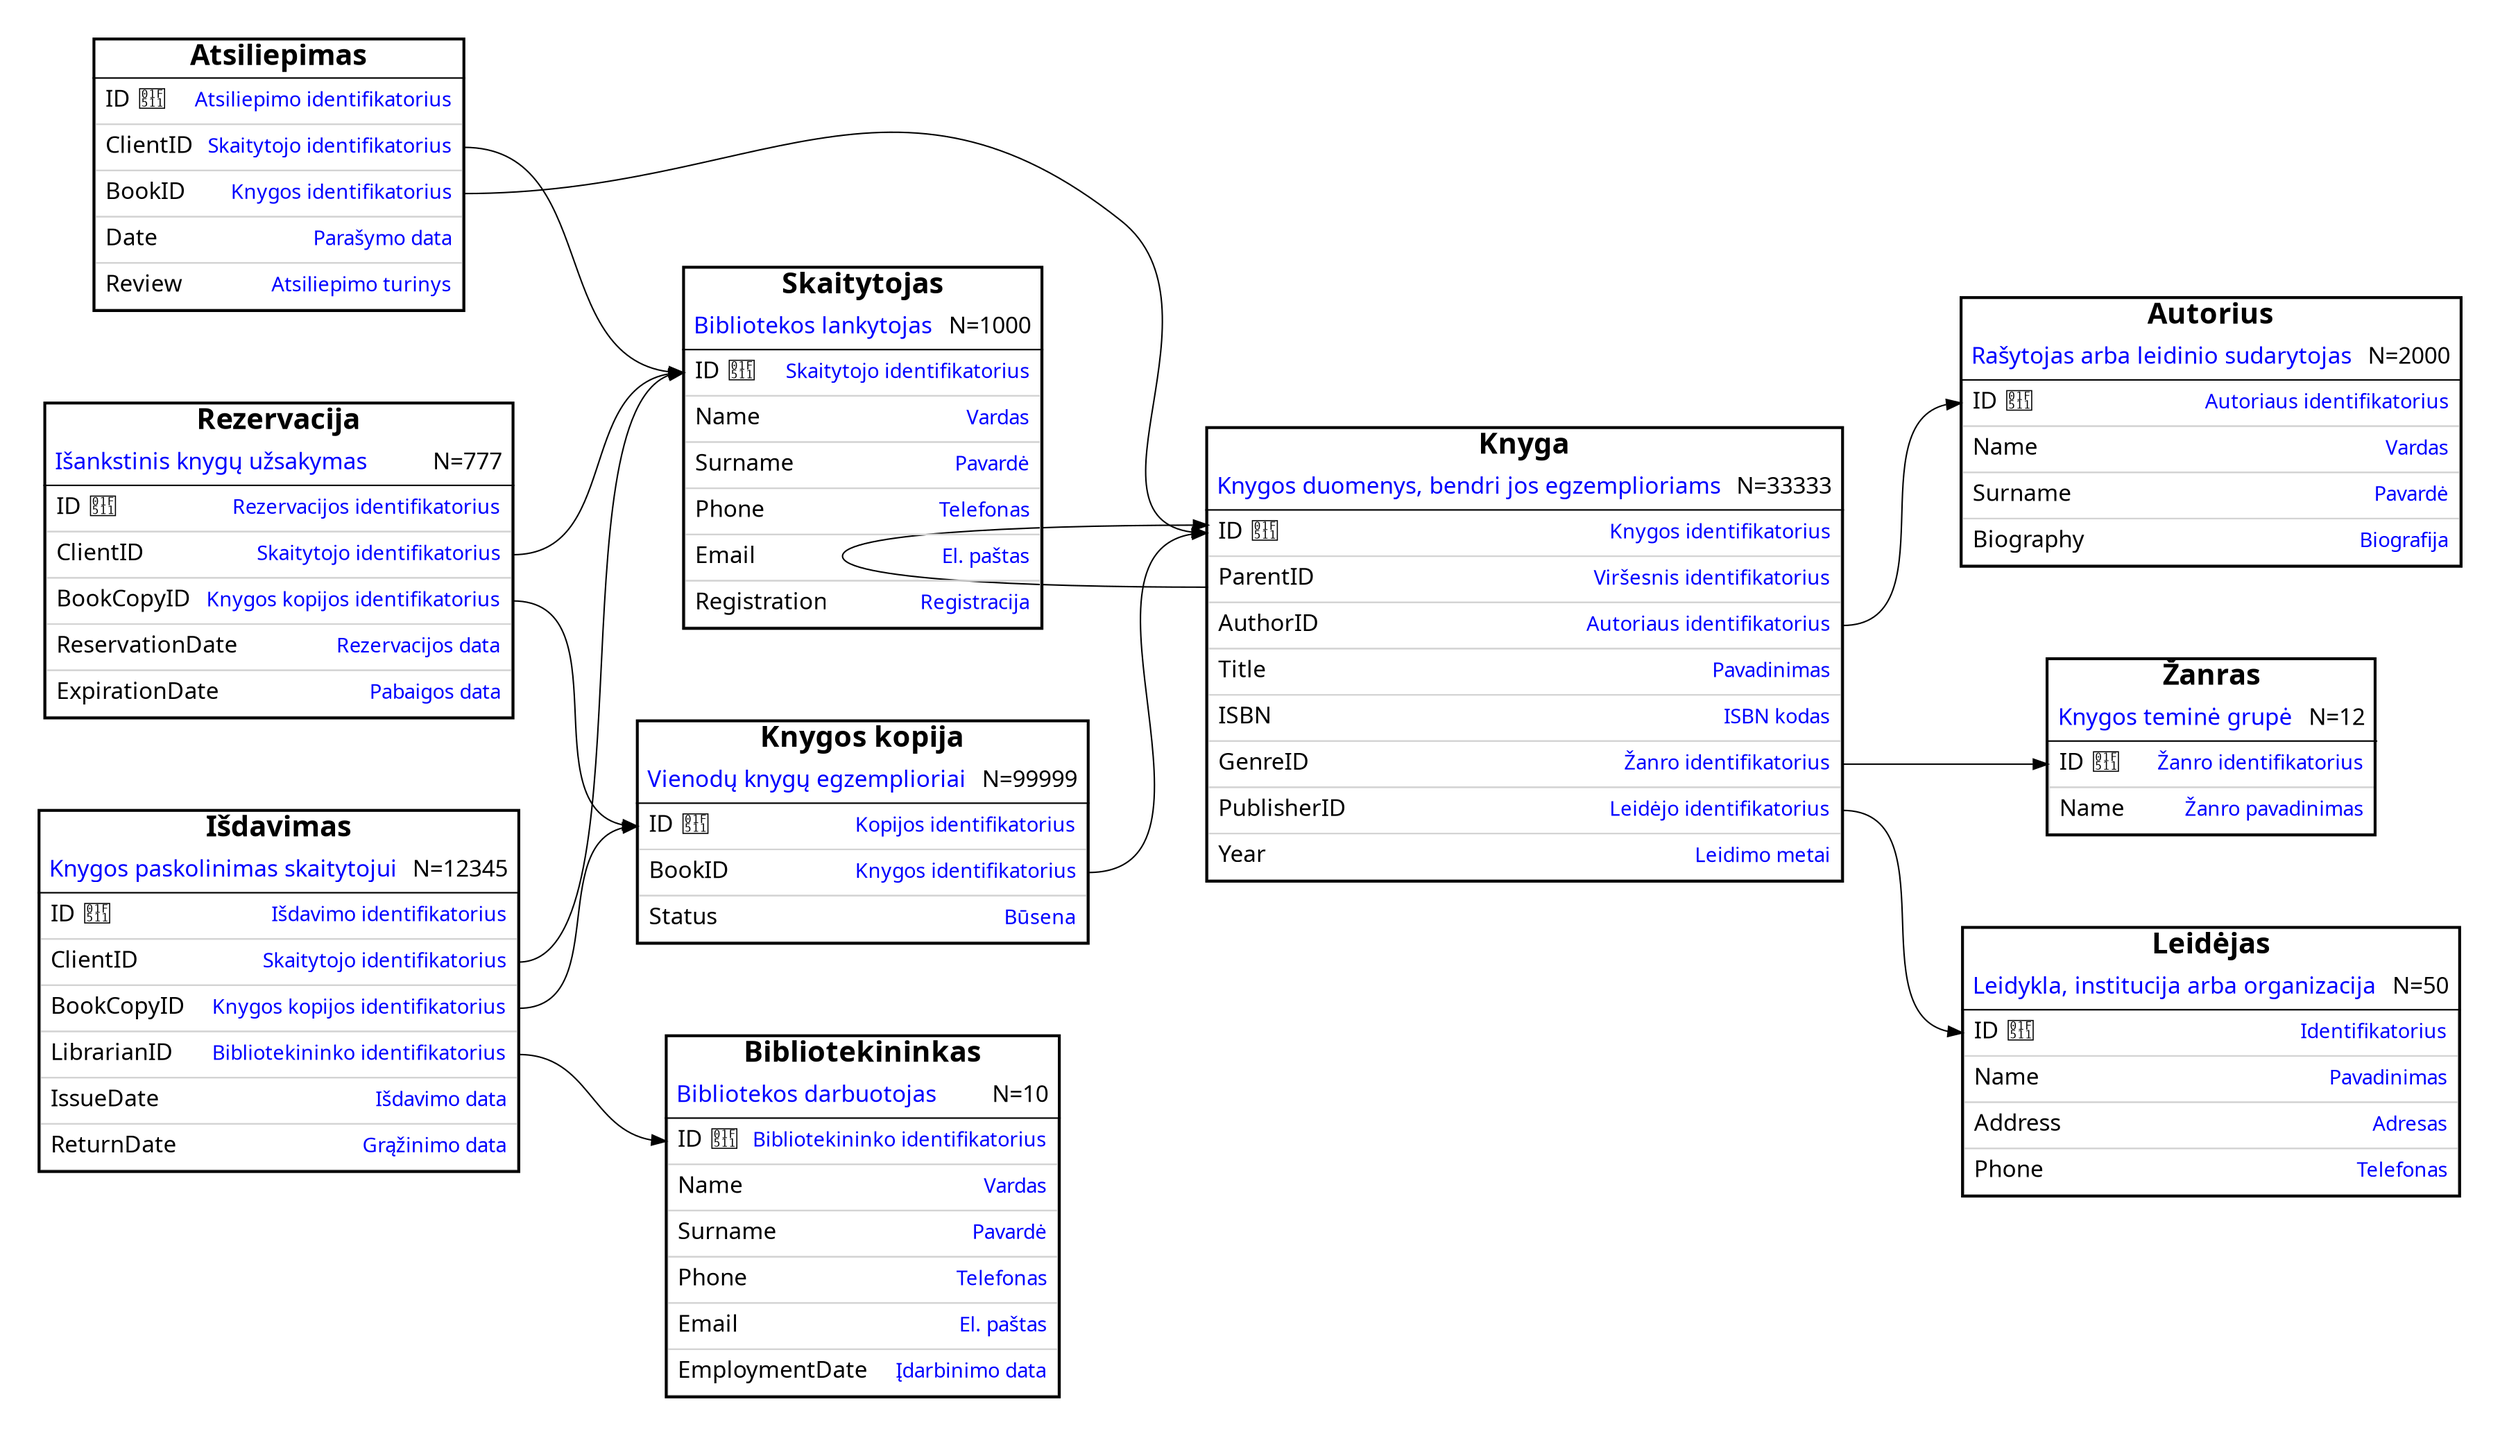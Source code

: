 // Graphviz DOT sintaksės pavyzdys atvaizduojant duombazės lentelių ryšius.
// Sukurta naudojant https://github.com/embar-/pdsa-grapher

digraph {
    // layout: circo dot fdp neato osage sfdp twopi
    graph [overlap=false rankdir="LR"]  // automatinis išdėstymas
    // graph [layout=fdp overlap=false]  // fdp išdėstymas vienas tinkamesnių šiam atvejui
    // graph [layout=neato overlap=false]  // neato išdėstymas vienas tinkamesnių šiam atvejui

    // fontname="Times-Roman" yra numatytasis šriftas
    // fontname="Verdana" tinka mažoms raidėms, bet gali netikti plotis
    node [margin=0.3 shape=none fontname="Verdana"]

    "Knyga" [label=<<TABLE BORDER="2" CELLBORDER="0" CELLSPACING="0">
        <TR><TD PORT=" "><FONT POINT-SIZE="20"><B>Knyga</B></FONT></TD></TR>
        <TR><TD><TABLE BORDER="0"><TR><TD ALIGN="LEFT"><FONT POINT-SIZE="16" COLOR="blue">Knygos duomenys, bendri jos egzemplioriams</FONT></TD>
        <TD ALIGN="RIGHT" COLOR="blue"><FONT POINT-SIZE="16"> N=33333</FONT></TD></TR></TABLE></TD></TR>
        <HR></HR>
        <TR><TD PORT="ID" ALIGN="LEFT" BORDER="1" COLOR="lightgray"><TABLE BORDER="0"><TR>
            <TD ALIGN="LEFT"><FONT POINT-SIZE="16">ID 🔑</FONT></TD>
            <TD ALIGN="RIGHT"><FONT COLOR="blue"> Knygos identifikatorius</FONT></TD>
        </TR></TABLE></TD></TR>
        <TR><TD PORT="ParentID" ALIGN="LEFT" BORDER="1" COLOR="lightgray"><TABLE BORDER="0"><TR>
            <TD ALIGN="LEFT"><FONT POINT-SIZE="16">ParentID</FONT></TD>
            <TD ALIGN="RIGHT"><FONT COLOR="blue"> Viršesnis identifikatorius</FONT></TD>
        </TR></TABLE></TD></TR>
        <TR><TD PORT="AuthorID" ALIGN="LEFT" BORDER="1" COLOR="lightgray"><TABLE BORDER="0"><TR>
            <TD ALIGN="LEFT"><FONT POINT-SIZE="16">AuthorID</FONT></TD>
            <TD ALIGN="RIGHT"><FONT COLOR="blue"> Autoriaus identifikatorius</FONT></TD>
        </TR></TABLE></TD></TR>
        <TR><TD PORT="Title" ALIGN="LEFT" BORDER="1" COLOR="lightgray"><TABLE BORDER="0"><TR>
            <TD ALIGN="LEFT"><FONT POINT-SIZE="16">Title</FONT></TD>
            <TD ALIGN="RIGHT"><FONT COLOR="blue"> Pavadinimas</FONT></TD>
        </TR></TABLE></TD></TR>
        <TR><TD PORT="ISBN" ALIGN="LEFT" BORDER="1" COLOR="lightgray"><TABLE BORDER="0"><TR>
            <TD ALIGN="LEFT"><FONT POINT-SIZE="16">ISBN</FONT></TD>
            <TD ALIGN="RIGHT"><FONT COLOR="blue"> ISBN kodas</FONT></TD>
        </TR></TABLE></TD></TR>
        <TR><TD PORT="GenreID" ALIGN="LEFT" BORDER="1" COLOR="lightgray"><TABLE BORDER="0"><TR>
            <TD ALIGN="LEFT"><FONT POINT-SIZE="16">GenreID</FONT></TD>
            <TD ALIGN="RIGHT"><FONT COLOR="blue"> Žanro identifikatorius</FONT></TD>
        </TR></TABLE></TD></TR>
        <TR><TD PORT="PublisherID" ALIGN="LEFT" BORDER="1" COLOR="lightgray"><TABLE BORDER="0"><TR>
            <TD ALIGN="LEFT"><FONT POINT-SIZE="16">PublisherID</FONT></TD>
            <TD ALIGN="RIGHT"><FONT COLOR="blue"> Leidėjo identifikatorius</FONT></TD>
        </TR></TABLE></TD></TR>
        <TR><TD PORT="Year" ALIGN="LEFT" BORDER="1" COLOR="lightgray"><TABLE BORDER="0"><TR>
            <TD ALIGN="LEFT"><FONT POINT-SIZE="16">Year</FONT></TD>
            <TD ALIGN="RIGHT"><FONT COLOR="blue"> Leidimo metai</FONT></TD>
        </TR></TABLE></TD></TR>
        </TABLE>>]

    "Autorius" [label=<<TABLE BORDER="2" CELLBORDER="0" CELLSPACING="0">
        <TR><TD PORT=" "><FONT POINT-SIZE="20"><B>Autorius</B></FONT></TD></TR>
        <TR><TD><TABLE BORDER="0"><TR><TD ALIGN="LEFT"><FONT POINT-SIZE="16" COLOR="blue">Rašytojas arba leidinio sudarytojas</FONT></TD>
        <TD ALIGN="RIGHT" COLOR="blue"><FONT POINT-SIZE="16"> N=2000</FONT></TD></TR></TABLE></TD></TR>
        <HR></HR>
        <TR><TD PORT="ID" ALIGN="LEFT" BORDER="1" COLOR="lightgray"><TABLE BORDER="0"><TR>
            <TD ALIGN="LEFT"><FONT POINT-SIZE="16">ID 🔑</FONT></TD>
            <TD ALIGN="RIGHT"><FONT COLOR="blue"> Autoriaus identifikatorius</FONT></TD>
        </TR></TABLE></TD></TR>
        <TR><TD PORT="Name" ALIGN="LEFT" BORDER="1" COLOR="lightgray"><TABLE BORDER="0"><TR>
            <TD ALIGN="LEFT"><FONT POINT-SIZE="16">Name</FONT></TD>
            <TD ALIGN="RIGHT"><FONT COLOR="blue"> Vardas</FONT></TD>
        </TR></TABLE></TD></TR>
        <TR><TD PORT="Surname" ALIGN="LEFT" BORDER="1" COLOR="lightgray"><TABLE BORDER="0"><TR>
            <TD ALIGN="LEFT"><FONT POINT-SIZE="16">Surname</FONT></TD>
            <TD ALIGN="RIGHT"><FONT COLOR="blue"> Pavardė</FONT></TD>
        </TR></TABLE></TD></TR>
        <TR><TD PORT="Biography" ALIGN="LEFT" BORDER="1" COLOR="lightgray"><TABLE BORDER="0"><TR>
            <TD ALIGN="LEFT"><FONT POINT-SIZE="16">Biography</FONT></TD>
            <TD ALIGN="RIGHT"><FONT COLOR="blue"> Biografija</FONT></TD>
        </TR></TABLE></TD></TR>
        </TABLE>>]

    "Leidėjas" [label=<<TABLE BORDER="2" CELLBORDER="0" CELLSPACING="0">
        <TR><TD PORT=" "><FONT POINT-SIZE="20"><B>Leidėjas</B></FONT></TD></TR>
        <TR><TD><TABLE BORDER="0"><TR><TD ALIGN="LEFT"><FONT POINT-SIZE="16" COLOR="blue">Leidykla, institucija arba organizacija</FONT></TD>
        <TD ALIGN="RIGHT" COLOR="blue"><FONT POINT-SIZE="16"> N=50</FONT></TD></TR></TABLE></TD></TR>
        <HR></HR>
        <TR><TD PORT="ID" ALIGN="LEFT" BORDER="1" COLOR="lightgray"><TABLE BORDER="0"><TR>
            <TD ALIGN="LEFT"><FONT POINT-SIZE="16">ID 🔑</FONT></TD>
            <TD ALIGN="RIGHT"><FONT COLOR="blue"> Identifikatorius</FONT></TD>
        </TR></TABLE></TD></TR>
        <TR><TD PORT="Name" ALIGN="LEFT" BORDER="1" COLOR="lightgray"><TABLE BORDER="0"><TR>
            <TD ALIGN="LEFT"><FONT POINT-SIZE="16">Name</FONT></TD>
            <TD ALIGN="RIGHT"><FONT COLOR="blue"> Pavadinimas</FONT></TD>
        </TR></TABLE></TD></TR>
        <TR><TD PORT="Address" ALIGN="LEFT" BORDER="1" COLOR="lightgray"><TABLE BORDER="0"><TR>
            <TD ALIGN="LEFT"><FONT POINT-SIZE="16">Address</FONT></TD>
            <TD ALIGN="RIGHT"><FONT COLOR="blue"> Adresas</FONT></TD>
        </TR></TABLE></TD></TR>
        <TR><TD PORT="Phone" ALIGN="LEFT" BORDER="1" COLOR="lightgray"><TABLE BORDER="0"><TR>
            <TD ALIGN="LEFT"><FONT POINT-SIZE="16">Phone</FONT></TD>
            <TD ALIGN="RIGHT"><FONT COLOR="blue"> Telefonas</FONT></TD>
        </TR></TABLE></TD></TR>
        </TABLE>>]

    "Žanras" [label=<<TABLE BORDER="2" CELLBORDER="0" CELLSPACING="0">
        <TR><TD PORT=" "><FONT POINT-SIZE="20"><B>Žanras</B></FONT></TD></TR>
        <TR><TD><TABLE BORDER="0"><TR><TD ALIGN="LEFT"><FONT POINT-SIZE="16" COLOR="blue">Knygos teminė grupė</FONT></TD>
        <TD ALIGN="RIGHT" COLOR="blue"><FONT POINT-SIZE="16"> N=12</FONT></TD></TR></TABLE></TD></TR>
        <HR></HR>
        <TR><TD PORT="ID" ALIGN="LEFT" BORDER="1" COLOR="lightgray"><TABLE BORDER="0"><TR>
            <TD ALIGN="LEFT"><FONT POINT-SIZE="16">ID 🔑</FONT></TD>
            <TD ALIGN="RIGHT"><FONT COLOR="blue"> Žanro identifikatorius</FONT></TD>
        </TR></TABLE></TD></TR>
        <TR><TD PORT="Name" ALIGN="LEFT" BORDER="1" COLOR="lightgray"><TABLE BORDER="0"><TR>
            <TD ALIGN="LEFT"><FONT POINT-SIZE="16">Name</FONT></TD>
            <TD ALIGN="RIGHT"><FONT COLOR="blue"> Žanro pavadinimas</FONT></TD>
        </TR></TABLE></TD></TR>
        </TABLE>>]

    "Atsiliepimas" [label=<<TABLE BORDER="2" CELLBORDER="0" CELLSPACING="0">
        <TR><TD PORT=" "><FONT POINT-SIZE="20"><B>Atsiliepimas</B></FONT></TD></TR>
        <HR></HR>
        <TR><TD PORT="ID" ALIGN="LEFT" BORDER="1" COLOR="lightgray"><TABLE BORDER="0"><TR>
            <TD ALIGN="LEFT"><FONT POINT-SIZE="16">ID 🔑</FONT></TD>
            <TD ALIGN="RIGHT"><FONT COLOR="blue"> Atsiliepimo identifikatorius</FONT></TD>
        </TR></TABLE></TD></TR>
        <TR><TD PORT="ClientID" ALIGN="LEFT" BORDER="1" COLOR="lightgray"><TABLE BORDER="0"><TR>
            <TD ALIGN="LEFT"><FONT POINT-SIZE="16">ClientID</FONT></TD>
            <TD ALIGN="RIGHT"><FONT COLOR="blue"> Skaitytojo identifikatorius</FONT></TD>
        </TR></TABLE></TD></TR>
        <TR><TD PORT="BookID" ALIGN="LEFT" BORDER="1" COLOR="lightgray"><TABLE BORDER="0"><TR>
            <TD ALIGN="LEFT"><FONT POINT-SIZE="16">BookID</FONT></TD>
            <TD ALIGN="RIGHT"><FONT COLOR="blue"> Knygos identifikatorius</FONT></TD>
        </TR></TABLE></TD></TR>
        <TR><TD PORT="Date" ALIGN="LEFT" BORDER="1" COLOR="lightgray"><TABLE BORDER="0"><TR>
            <TD ALIGN="LEFT"><FONT POINT-SIZE="16">Date</FONT></TD>
            <TD ALIGN="RIGHT"><FONT COLOR="blue"> Parašymo data</FONT></TD>
        </TR></TABLE></TD></TR>
        <TR><TD PORT="Review" ALIGN="LEFT" BORDER="1" COLOR="lightgray"><TABLE BORDER="0"><TR>
            <TD ALIGN="LEFT"><FONT POINT-SIZE="16">Review</FONT></TD>
            <TD ALIGN="RIGHT"><FONT COLOR="blue"> Atsiliepimo turinys</FONT></TD>
        </TR></TABLE></TD></TR>
        </TABLE>>]

    "Knygos kopija" [label=<<TABLE BORDER="2" CELLBORDER="0" CELLSPACING="0">
        <TR><TD PORT=" "><FONT POINT-SIZE="20"><B>Knygos kopija</B></FONT></TD></TR>
        <TR><TD><TABLE BORDER="0"><TR><TD ALIGN="LEFT"><FONT POINT-SIZE="16" COLOR="blue">Vienodų knygų egzemplioriai</FONT></TD>
        <TD ALIGN="RIGHT" COLOR="blue"><FONT POINT-SIZE="16"> N=99999</FONT></TD></TR></TABLE></TD></TR>
        <HR></HR>
        <TR><TD PORT="ID" ALIGN="LEFT" BORDER="1" COLOR="lightgray"><TABLE BORDER="0"><TR>
            <TD ALIGN="LEFT"><FONT POINT-SIZE="16">ID 🔑</FONT></TD>
            <TD ALIGN="RIGHT"><FONT COLOR="blue"> Kopijos identifikatorius</FONT></TD>
        </TR></TABLE></TD></TR>
        <TR><TD PORT="BookID" ALIGN="LEFT" BORDER="1" COLOR="lightgray"><TABLE BORDER="0"><TR>
            <TD ALIGN="LEFT"><FONT POINT-SIZE="16">BookID</FONT></TD>
            <TD ALIGN="RIGHT"><FONT COLOR="blue"> Knygos identifikatorius</FONT></TD>
        </TR></TABLE></TD></TR>
        <TR><TD PORT="Status" ALIGN="LEFT" BORDER="1" COLOR="lightgray"><TABLE BORDER="0"><TR>
            <TD ALIGN="LEFT"><FONT POINT-SIZE="16">Status</FONT></TD>
            <TD ALIGN="RIGHT"><FONT COLOR="blue"> Būsena</FONT></TD>
        </TR></TABLE></TD></TR>
        </TABLE>>]

    "Išdavimas" [label=<<TABLE BORDER="2" CELLBORDER="0" CELLSPACING="0">
        <TR><TD PORT=" "><FONT POINT-SIZE="20"><B>Išdavimas</B></FONT></TD></TR>
        <TR><TD><TABLE BORDER="0"><TR><TD ALIGN="LEFT"><FONT POINT-SIZE="16" COLOR="blue">Knygos paskolinimas skaitytojui</FONT></TD>
        <TD ALIGN="RIGHT" COLOR="blue"><FONT POINT-SIZE="16"> N=12345</FONT></TD></TR></TABLE></TD></TR>
        <HR></HR>
        <TR><TD PORT="ID" ALIGN="LEFT" BORDER="1" COLOR="lightgray"><TABLE BORDER="0"><TR>
            <TD ALIGN="LEFT"><FONT POINT-SIZE="16">ID 🔑</FONT></TD>
            <TD ALIGN="RIGHT"><FONT COLOR="blue"> Išdavimo identifikatorius</FONT></TD>
        </TR></TABLE></TD></TR>
        <TR><TD PORT="ClientID" ALIGN="LEFT" BORDER="1" COLOR="lightgray"><TABLE BORDER="0"><TR>
            <TD ALIGN="LEFT"><FONT POINT-SIZE="16">ClientID</FONT></TD>
            <TD ALIGN="RIGHT"><FONT COLOR="blue"> Skaitytojo identifikatorius</FONT></TD>
        </TR></TABLE></TD></TR>
        <TR><TD PORT="BookCopyID" ALIGN="LEFT" BORDER="1" COLOR="lightgray"><TABLE BORDER="0"><TR>
            <TD ALIGN="LEFT"><FONT POINT-SIZE="16">BookCopyID</FONT></TD>
            <TD ALIGN="RIGHT"><FONT COLOR="blue"> Knygos kopijos identifikatorius</FONT></TD>
        </TR></TABLE></TD></TR>
        <TR><TD PORT="LibrarianID" ALIGN="LEFT" BORDER="1" COLOR="lightgray"><TABLE BORDER="0"><TR>
            <TD ALIGN="LEFT"><FONT POINT-SIZE="16">LibrarianID</FONT></TD>
            <TD ALIGN="RIGHT"><FONT COLOR="blue"> Bibliotekininko identifikatorius</FONT></TD>
        </TR></TABLE></TD></TR>
        <TR><TD PORT="IssueDate" ALIGN="LEFT" BORDER="1" COLOR="lightgray"><TABLE BORDER="0"><TR>
            <TD ALIGN="LEFT"><FONT POINT-SIZE="16">IssueDate</FONT></TD>
            <TD ALIGN="RIGHT"><FONT COLOR="blue"> Išdavimo data</FONT></TD>
        </TR></TABLE></TD></TR>
        <TR><TD PORT="ReturnDate" ALIGN="LEFT" BORDER="1" COLOR="lightgray"><TABLE BORDER="0"><TR>
            <TD ALIGN="LEFT"><FONT POINT-SIZE="16">ReturnDate</FONT></TD>
            <TD ALIGN="RIGHT"><FONT COLOR="blue"> Grąžinimo data</FONT></TD>
        </TR></TABLE></TD></TR>
        </TABLE>>]

    "Skaitytojas" [label=<<TABLE BORDER="2" CELLBORDER="0" CELLSPACING="0">
        <TR><TD PORT=" "><FONT POINT-SIZE="20"><B>Skaitytojas</B></FONT></TD></TR>
        <TR><TD><TABLE BORDER="0"><TR><TD ALIGN="LEFT"><FONT POINT-SIZE="16" COLOR="blue">Bibliotekos lankytojas</FONT></TD>
        <TD ALIGN="RIGHT" COLOR="blue"><FONT POINT-SIZE="16"> N=1000</FONT></TD></TR></TABLE></TD></TR>
        <HR></HR>
        <TR><TD PORT="ID" ALIGN="LEFT" BORDER="1" COLOR="lightgray"><TABLE BORDER="0"><TR>
            <TD ALIGN="LEFT"><FONT POINT-SIZE="16">ID 🔑</FONT></TD>
            <TD ALIGN="RIGHT"><FONT COLOR="blue"> Skaitytojo identifikatorius</FONT></TD>
        </TR></TABLE></TD></TR>
        <TR><TD PORT="Name" ALIGN="LEFT" BORDER="1" COLOR="lightgray"><TABLE BORDER="0"><TR>
            <TD ALIGN="LEFT"><FONT POINT-SIZE="16">Name</FONT></TD>
            <TD ALIGN="RIGHT"><FONT COLOR="blue"> Vardas</FONT></TD>
        </TR></TABLE></TD></TR>
        <TR><TD PORT="Surname" ALIGN="LEFT" BORDER="1" COLOR="lightgray"><TABLE BORDER="0"><TR>
            <TD ALIGN="LEFT"><FONT POINT-SIZE="16">Surname</FONT></TD>
            <TD ALIGN="RIGHT"><FONT COLOR="blue"> Pavardė</FONT></TD>
        </TR></TABLE></TD></TR>
        <TR><TD PORT="Phone" ALIGN="LEFT" BORDER="1" COLOR="lightgray"><TABLE BORDER="0"><TR>
            <TD ALIGN="LEFT"><FONT POINT-SIZE="16">Phone</FONT></TD>
            <TD ALIGN="RIGHT"><FONT COLOR="blue"> Telefonas</FONT></TD>
        </TR></TABLE></TD></TR>
        <TR><TD PORT="Email" ALIGN="LEFT" BORDER="1" COLOR="lightgray"><TABLE BORDER="0"><TR>
            <TD ALIGN="LEFT"><FONT POINT-SIZE="16">Email</FONT></TD>
            <TD ALIGN="RIGHT"><FONT COLOR="blue"> El. paštas</FONT></TD>
        </TR></TABLE></TD></TR>
        <TR><TD PORT="Registration" ALIGN="LEFT" BORDER="1" COLOR="lightgray"><TABLE BORDER="0"><TR>
            <TD ALIGN="LEFT"><FONT POINT-SIZE="16">Registration</FONT></TD>
            <TD ALIGN="RIGHT"><FONT COLOR="blue"> Registracija</FONT></TD>
        </TR></TABLE></TD></TR>
        </TABLE>>]

    "Bibliotekininkas" [label=<<TABLE BORDER="2" CELLBORDER="0" CELLSPACING="0">
        <TR><TD PORT=" "><FONT POINT-SIZE="20"><B>Bibliotekininkas</B></FONT></TD></TR>
        <TR><TD><TABLE BORDER="0"><TR><TD ALIGN="LEFT"><FONT POINT-SIZE="16" COLOR="blue">Bibliotekos darbuotojas</FONT></TD>
        <TD ALIGN="RIGHT" COLOR="blue"><FONT POINT-SIZE="16"> N=10</FONT></TD></TR></TABLE></TD></TR>
        <HR></HR>
        <TR><TD PORT="ID" ALIGN="LEFT" BORDER="1" COLOR="lightgray"><TABLE BORDER="0"><TR>
            <TD ALIGN="LEFT"><FONT POINT-SIZE="16">ID 🔑</FONT></TD>
            <TD ALIGN="RIGHT"><FONT COLOR="blue"> Bibliotekininko identifikatorius</FONT></TD>
        </TR></TABLE></TD></TR>
        <TR><TD PORT="Name" ALIGN="LEFT" BORDER="1" COLOR="lightgray"><TABLE BORDER="0"><TR>
            <TD ALIGN="LEFT"><FONT POINT-SIZE="16">Name</FONT></TD>
            <TD ALIGN="RIGHT"><FONT COLOR="blue"> Vardas</FONT></TD>
        </TR></TABLE></TD></TR>
        <TR><TD PORT="Surname" ALIGN="LEFT" BORDER="1" COLOR="lightgray"><TABLE BORDER="0"><TR>
            <TD ALIGN="LEFT"><FONT POINT-SIZE="16">Surname</FONT></TD>
            <TD ALIGN="RIGHT"><FONT COLOR="blue"> Pavardė</FONT></TD>
        </TR></TABLE></TD></TR>
        <TR><TD PORT="Phone" ALIGN="LEFT" BORDER="1" COLOR="lightgray"><TABLE BORDER="0"><TR>
            <TD ALIGN="LEFT"><FONT POINT-SIZE="16">Phone</FONT></TD>
            <TD ALIGN="RIGHT"><FONT COLOR="blue"> Telefonas</FONT></TD>
        </TR></TABLE></TD></TR>
        <TR><TD PORT="Email" ALIGN="LEFT" BORDER="1" COLOR="lightgray"><TABLE BORDER="0"><TR>
            <TD ALIGN="LEFT"><FONT POINT-SIZE="16">Email</FONT></TD>
            <TD ALIGN="RIGHT"><FONT COLOR="blue"> El. paštas</FONT></TD>
        </TR></TABLE></TD></TR>
        <TR><TD PORT="EmploymentDate" ALIGN="LEFT" BORDER="1" COLOR="lightgray"><TABLE BORDER="0"><TR>
            <TD ALIGN="LEFT"><FONT POINT-SIZE="16">EmploymentDate</FONT></TD>
            <TD ALIGN="RIGHT"><FONT COLOR="blue"> Įdarbinimo data</FONT></TD>
        </TR></TABLE></TD></TR>
        </TABLE>>]

    "Rezervacija" [label=<<TABLE BORDER="2" CELLBORDER="0" CELLSPACING="0">
        <TR><TD PORT=" "><FONT POINT-SIZE="20"><B>Rezervacija</B></FONT></TD></TR>
        <TR><TD><TABLE BORDER="0"><TR><TD ALIGN="LEFT"><FONT POINT-SIZE="16" COLOR="blue">Išankstinis knygų užsakymas</FONT></TD>
        <TD ALIGN="RIGHT" COLOR="blue"><FONT POINT-SIZE="16"> N=777</FONT></TD></TR></TABLE></TD></TR>
        <HR></HR>
        <TR><TD PORT="ID" ALIGN="LEFT" BORDER="1" COLOR="lightgray"><TABLE BORDER="0"><TR>
            <TD ALIGN="LEFT"><FONT POINT-SIZE="16">ID 🔑</FONT></TD>
            <TD ALIGN="RIGHT"><FONT COLOR="blue"> Rezervacijos identifikatorius</FONT></TD>
        </TR></TABLE></TD></TR>
        <TR><TD PORT="ClientID" ALIGN="LEFT" BORDER="1" COLOR="lightgray"><TABLE BORDER="0"><TR>
            <TD ALIGN="LEFT"><FONT POINT-SIZE="16">ClientID</FONT></TD>
            <TD ALIGN="RIGHT"><FONT COLOR="blue"> Skaitytojo identifikatorius</FONT></TD>
        </TR></TABLE></TD></TR>
        <TR><TD PORT="BookCopyID" ALIGN="LEFT" BORDER="1" COLOR="lightgray"><TABLE BORDER="0"><TR>
            <TD ALIGN="LEFT"><FONT POINT-SIZE="16">BookCopyID</FONT></TD>
            <TD ALIGN="RIGHT"><FONT COLOR="blue"> Knygos kopijos identifikatorius</FONT></TD>
        </TR></TABLE></TD></TR>
        <TR><TD PORT="ReservationDate" ALIGN="LEFT" BORDER="1" COLOR="lightgray"><TABLE BORDER="0"><TR>
            <TD ALIGN="LEFT"><FONT POINT-SIZE="16">ReservationDate</FONT></TD>
            <TD ALIGN="RIGHT"><FONT COLOR="blue"> Rezervacijos data</FONT></TD>
        </TR></TABLE></TD></TR>
        <TR><TD PORT="ExpirationDate" ALIGN="LEFT" BORDER="1" COLOR="lightgray"><TABLE BORDER="0"><TR>
            <TD ALIGN="LEFT"><FONT POINT-SIZE="16">ExpirationDate</FONT></TD>
            <TD ALIGN="RIGHT"><FONT COLOR="blue"> Pabaigos data</FONT></TD>
        </TR></TABLE></TD></TR>
        </TABLE>>]

    "Knyga":"ParentID" -> "Knyga":"ID" [dir="forward"];
    "Knyga":"AuthorID" -> "Autorius":"ID" [dir="forward"];
    "Knyga":"PublisherID" -> "Leidėjas":"ID" [dir="forward"];
    "Knyga":"GenreID" -> "Žanras":"ID" [dir="forward"];
    "Knygos kopija":"BookID" -> "Knyga":"ID" [dir="forward"];
    "Išdavimas":"BookCopyID" -> "Knygos kopija":"ID" [dir="forward"];
    "Išdavimas":"ClientID" -> "Skaitytojas":"ID" [dir="forward"];
    "Išdavimas":"LibrarianID" -> "Bibliotekininkas":"ID" [dir="forward"];
    "Rezervacija":"BookCopyID" -> "Knygos kopija":"ID" [dir="forward"];
    "Rezervacija":"ClientID" -> "Skaitytojas":"ID" [dir="forward"];
    "Atsiliepimas":"BookID" -> "Knyga":"ID" [dir="forward"];
    "Atsiliepimas":"ClientID" -> "Skaitytojas":"ID" [dir="forward"];
    
}
